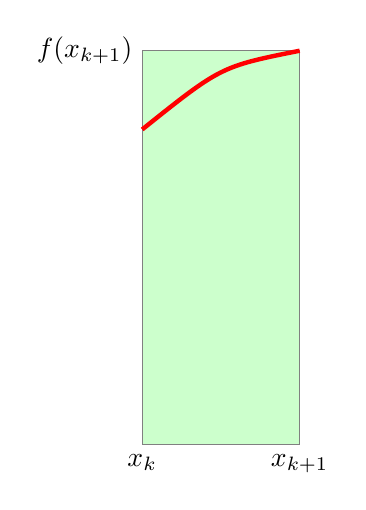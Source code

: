 \begin{tikzpicture}[scale=2]



% Rectangle a droite (en vert)

\filldraw[fill=green!20,draw=gray] (1,0) rectangle (2,2.5);

  \draw[ultra thick, color=red] (1,2).. controls (1.5,2.4) ..  (2,2.5);

 \node[below] at (1,0) {$x_k$};
 \node[below] at (2,0) {$x_{k+1}$};
\node[left] at (1,2.5) {$f(x_{k+1})$};


\end{tikzpicture}